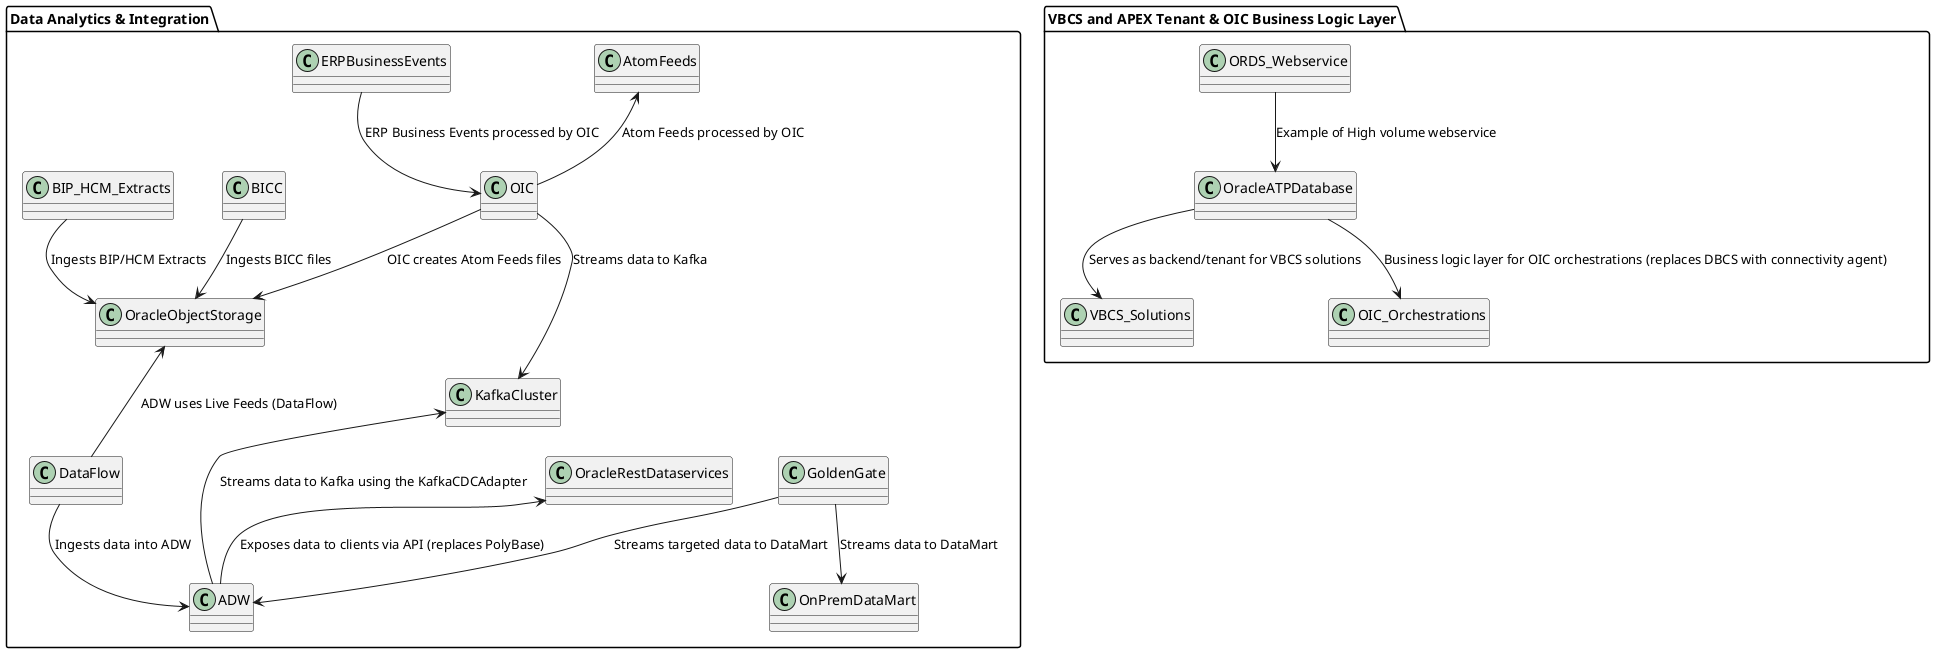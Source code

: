@startuml

package "Data Analytics & Integration" {
    class BICC {
    }
    class AtomFeeds {
    }
    class OIC {
    }
    class ADW {
    }
    class DataFlow {
    }
    class OracleObjectStorage {
    }
    class OracleRestDataservices {
    }
    class KafkaCluster {
    }
    class GoldenGate {
    }
    class OnPremDataMart {
    }
    class BIP_HCM_Extracts {
    }
    class ERPBusinessEvents {
    }
}

package "VBCS and APEX Tenant & OIC Business Logic Layer" {
    class OracleATPDatabase {
    }
    class VBCS_Solutions {
    }
    class OIC_Orchestrations {
    }
    class ORDS_Webservice {
    }
}

BICC --> OracleObjectStorage : Ingests BICC files
AtomFeeds <-- OIC : Atom Feeds processed by OIC
OIC --> OracleObjectStorage : OIC creates Atom Feeds files
BIP_HCM_Extracts --> OracleObjectStorage : Ingests BIP/HCM Extracts

OracleObjectStorage <-- DataFlow : ADW uses Live Feeds (DataFlow)
DataFlow --> ADW : Ingests data into ADW

OracleRestDataservices <-- ADW : Exposes data to clients via API (replaces PolyBase)
KafkaCluster <-- ADW : Streams data to Kafka using the KafkaCDCAdapter
GoldenGate --> ADW : Streams targeted data to DataMart
GoldenGate --> OnPremDataMart : Streams data to DataMart

OracleATPDatabase --> VBCS_Solutions : Serves as backend/tenant for VBCS solutions
OracleATPDatabase --> OIC_Orchestrations : Business logic layer for OIC orchestrations (replaces DBCS with connectivity agent)
ORDS_Webservice --> OracleATPDatabase : Example of High volume webservice

ERPBusinessEvents --> OIC : ERP Business Events processed by OIC
OIC --> KafkaCluster : Streams data to Kafka

@enduml
